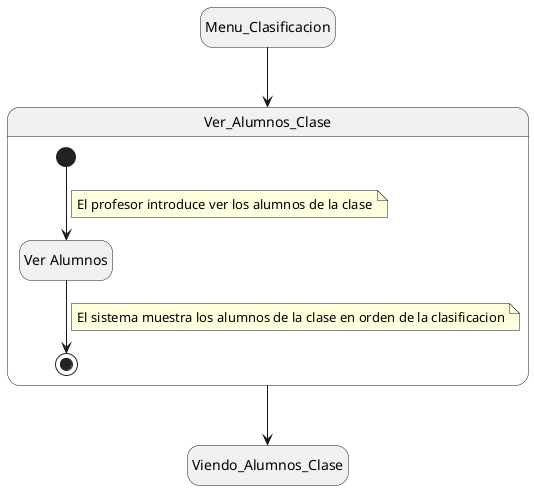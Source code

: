 @startuml Ver_Alumnos_Clase

hide empty description

state Menu_Clasificacion
state Viendo_Alumnos_Clase

state Ver_Alumnos_Clase {
  state Ver_Alumnos as "Ver Alumnos"
  [*] --> Ver_Alumnos
  note on link
    El profesor introduce ver los alumnos de la clase
  end note
    Ver_Alumnos --> [*]
    note on link
    El sistema muestra los alumnos de la clase en orden de la clasificacion
    end note
}

Menu_Clasificacion --> Ver_Alumnos_Clase
Ver_Alumnos_Clase --> Viendo_Alumnos_Clase

@enduml